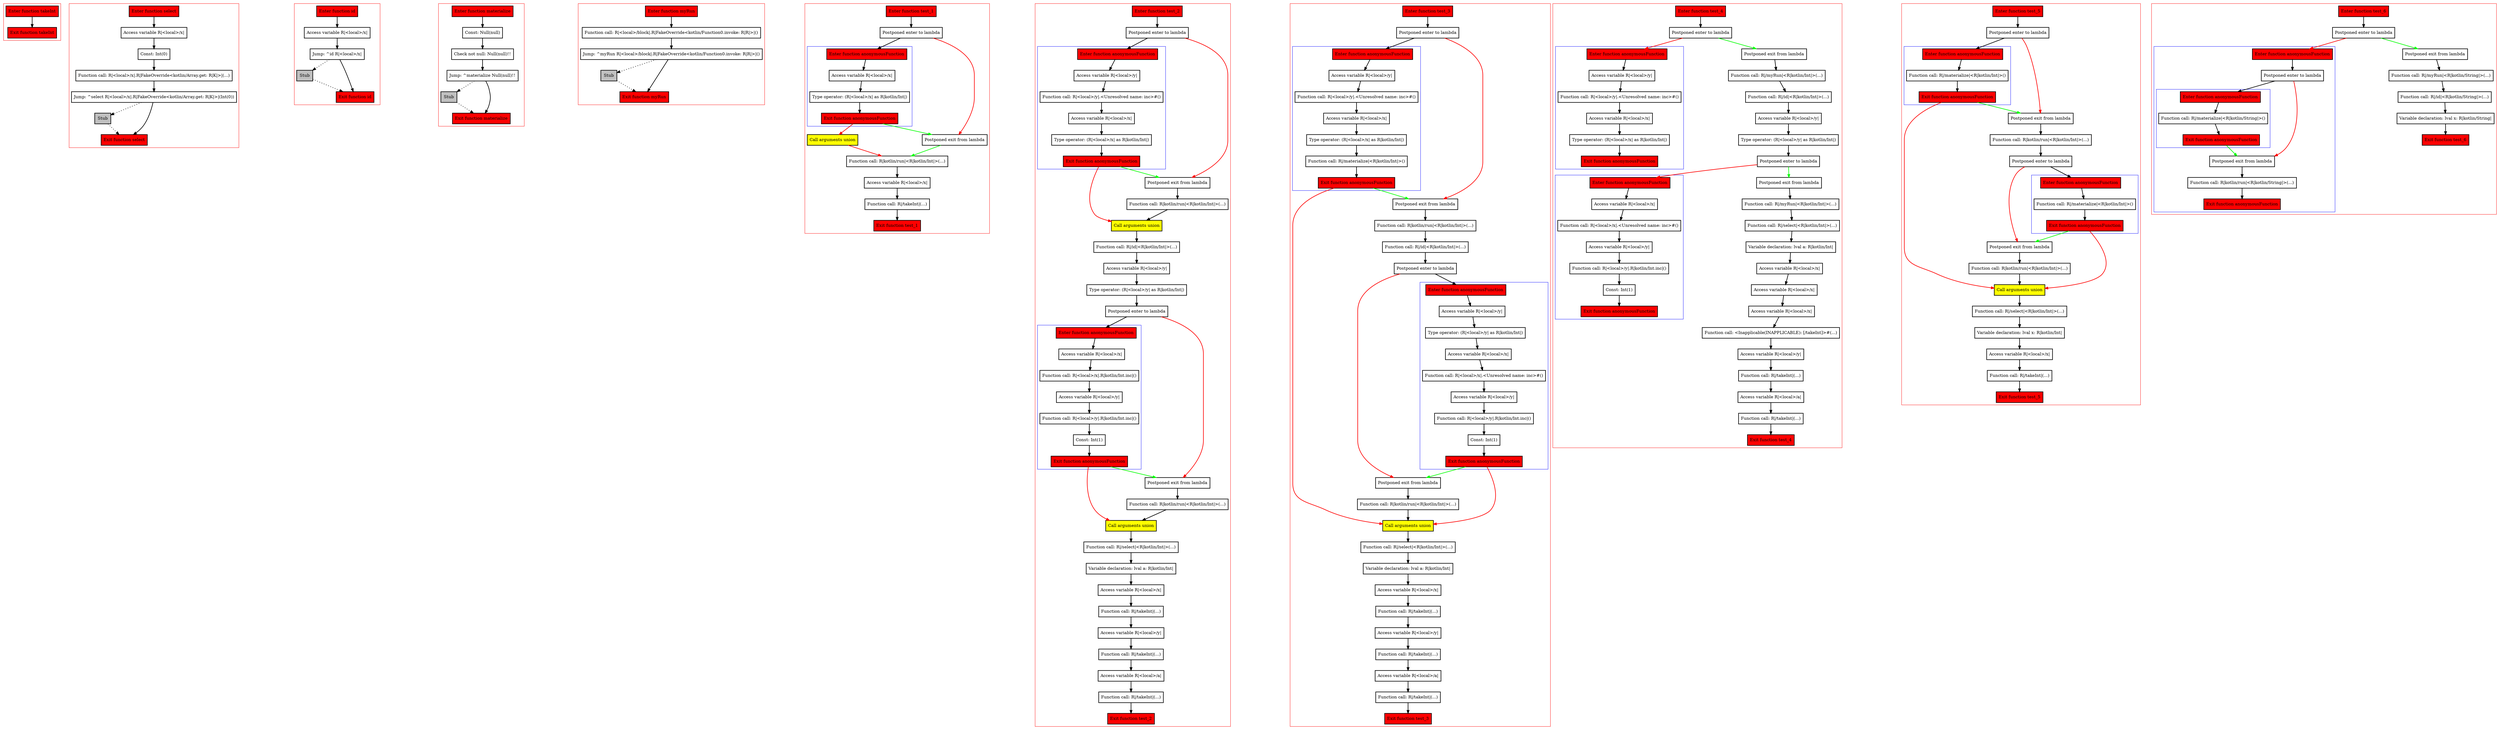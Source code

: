 digraph flowFromInplaceLambda_kt {
    graph [nodesep=3]
    node [shape=box penwidth=2]
    edge [penwidth=2]

    subgraph cluster_0 {
        color=red
        0 [label="Enter function takeInt" style="filled" fillcolor=red];
        1 [label="Exit function takeInt" style="filled" fillcolor=red];
    }
    0 -> {1};

    subgraph cluster_1 {
        color=red
        2 [label="Enter function select" style="filled" fillcolor=red];
        4 [label="Access variable R|<local>/x|"];
        5 [label="Const: Int(0)"];
        6 [label="Function call: R|<local>/x|.R|FakeOverride<kotlin/Array.get: R|K|>|(...)"];
        7 [label="Jump: ^select R|<local>/x|.R|FakeOverride<kotlin/Array.get: R|K|>|(Int(0))"];
        8 [label="Stub" style="filled" fillcolor=gray];
        3 [label="Exit function select" style="filled" fillcolor=red];
    }
    2 -> {4};
    4 -> {5};
    5 -> {6};
    6 -> {7};
    7 -> {3};
    7 -> {8} [style=dotted];
    8 -> {3} [style=dotted];

    subgraph cluster_2 {
        color=red
        9 [label="Enter function id" style="filled" fillcolor=red];
        11 [label="Access variable R|<local>/x|"];
        12 [label="Jump: ^id R|<local>/x|"];
        13 [label="Stub" style="filled" fillcolor=gray];
        10 [label="Exit function id" style="filled" fillcolor=red];
    }
    9 -> {11};
    11 -> {12};
    12 -> {10};
    12 -> {13} [style=dotted];
    13 -> {10} [style=dotted];

    subgraph cluster_3 {
        color=red
        14 [label="Enter function materialize" style="filled" fillcolor=red];
        16 [label="Const: Null(null)"];
        17 [label="Check not null: Null(null)!!"];
        18 [label="Jump: ^materialize Null(null)!!"];
        19 [label="Stub" style="filled" fillcolor=gray];
        15 [label="Exit function materialize" style="filled" fillcolor=red];
    }
    14 -> {16};
    16 -> {17};
    17 -> {18};
    18 -> {15};
    18 -> {19} [style=dotted];
    19 -> {15} [style=dotted];

    subgraph cluster_4 {
        color=red
        20 [label="Enter function myRun" style="filled" fillcolor=red];
        22 [label="Function call: R|<local>/block|.R|FakeOverride<kotlin/Function0.invoke: R|R|>|()"];
        23 [label="Jump: ^myRun R|<local>/block|.R|FakeOverride<kotlin/Function0.invoke: R|R|>|()"];
        24 [label="Stub" style="filled" fillcolor=gray];
        21 [label="Exit function myRun" style="filled" fillcolor=red];
    }
    20 -> {22};
    22 -> {23};
    23 -> {21};
    23 -> {24} [style=dotted];
    24 -> {21} [style=dotted];

    subgraph cluster_5 {
        color=red
        25 [label="Enter function test_1" style="filled" fillcolor=red];
        27 [label="Postponed enter to lambda"];
        subgraph cluster_6 {
            color=blue
            33 [label="Enter function anonymousFunction" style="filled" fillcolor=red];
            35 [label="Access variable R|<local>/x|"];
            36 [label="Type operator: (R|<local>/x| as R|kotlin/Int|)"];
            34 [label="Exit function anonymousFunction" style="filled" fillcolor=red];
        }
        30 [label="Call arguments union" style="filled" fillcolor=yellow];
        28 [label="Postponed exit from lambda"];
        29 [label="Function call: R|kotlin/run|<R|kotlin/Int|>(...)"];
        31 [label="Access variable R|<local>/x|"];
        32 [label="Function call: R|/takeInt|(...)"];
        26 [label="Exit function test_1" style="filled" fillcolor=red];
    }
    25 -> {27};
    27 -> {33};
    27 -> {28} [color=red];
    28 -> {29} [color=green];
    29 -> {31};
    30 -> {29} [color=red];
    31 -> {32};
    32 -> {26};
    33 -> {35};
    34 -> {28} [color=green];
    34 -> {30} [color=red];
    35 -> {36};
    36 -> {34};

    subgraph cluster_7 {
        color=red
        37 [label="Enter function test_2" style="filled" fillcolor=red];
        39 [label="Postponed enter to lambda"];
        subgraph cluster_8 {
            color=blue
            58 [label="Enter function anonymousFunction" style="filled" fillcolor=red];
            60 [label="Access variable R|<local>/y|"];
            61 [label="Function call: R|<local>/y|.<Unresolved name: inc>#()"];
            62 [label="Access variable R|<local>/x|"];
            63 [label="Type operator: (R|<local>/x| as R|kotlin/Int|)"];
            59 [label="Exit function anonymousFunction" style="filled" fillcolor=red];
        }
        40 [label="Postponed exit from lambda"];
        41 [label="Function call: R|kotlin/run|<R|kotlin/Int|>(...)"];
        43 [label="Call arguments union" style="filled" fillcolor=yellow];
        42 [label="Function call: R|/id|<R|kotlin/Int|>(...)"];
        44 [label="Access variable R|<local>/y|"];
        45 [label="Type operator: (R|<local>/y| as R|kotlin/Int|)"];
        46 [label="Postponed enter to lambda"];
        subgraph cluster_9 {
            color=blue
            64 [label="Enter function anonymousFunction" style="filled" fillcolor=red];
            66 [label="Access variable R|<local>/x|"];
            67 [label="Function call: R|<local>/x|.R|kotlin/Int.inc|()"];
            68 [label="Access variable R|<local>/y|"];
            69 [label="Function call: R|<local>/y|.R|kotlin/Int.inc|()"];
            70 [label="Const: Int(1)"];
            65 [label="Exit function anonymousFunction" style="filled" fillcolor=red];
        }
        47 [label="Postponed exit from lambda"];
        48 [label="Function call: R|kotlin/run|<R|kotlin/Int|>(...)"];
        50 [label="Call arguments union" style="filled" fillcolor=yellow];
        49 [label="Function call: R|/select|<R|kotlin/Int|>(...)"];
        51 [label="Variable declaration: lval a: R|kotlin/Int|"];
        52 [label="Access variable R|<local>/x|"];
        53 [label="Function call: R|/takeInt|(...)"];
        54 [label="Access variable R|<local>/y|"];
        55 [label="Function call: R|/takeInt|(...)"];
        56 [label="Access variable R|<local>/a|"];
        57 [label="Function call: R|/takeInt|(...)"];
        38 [label="Exit function test_2" style="filled" fillcolor=red];
    }
    37 -> {39};
    39 -> {58};
    39 -> {40} [color=red];
    40 -> {41};
    41 -> {43};
    42 -> {44};
    43 -> {42};
    44 -> {45};
    45 -> {46};
    46 -> {64};
    46 -> {47} [color=red];
    47 -> {48};
    48 -> {50};
    49 -> {51};
    50 -> {49};
    51 -> {52};
    52 -> {53};
    53 -> {54};
    54 -> {55};
    55 -> {56};
    56 -> {57};
    57 -> {38};
    58 -> {60};
    59 -> {40} [color=green];
    59 -> {43} [color=red];
    60 -> {61};
    61 -> {62};
    62 -> {63};
    63 -> {59};
    64 -> {66};
    65 -> {47} [color=green];
    65 -> {50} [color=red];
    66 -> {67};
    67 -> {68};
    68 -> {69};
    69 -> {70};
    70 -> {65};

    subgraph cluster_10 {
        color=red
        71 [label="Enter function test_3" style="filled" fillcolor=red];
        73 [label="Postponed enter to lambda"];
        subgraph cluster_11 {
            color=blue
            89 [label="Enter function anonymousFunction" style="filled" fillcolor=red];
            91 [label="Access variable R|<local>/y|"];
            92 [label="Function call: R|<local>/y|.<Unresolved name: inc>#()"];
            93 [label="Access variable R|<local>/x|"];
            94 [label="Type operator: (R|<local>/x| as R|kotlin/Int|)"];
            95 [label="Function call: R|/materialize|<R|kotlin/Int|>()"];
            90 [label="Exit function anonymousFunction" style="filled" fillcolor=red];
        }
        74 [label="Postponed exit from lambda"];
        75 [label="Function call: R|kotlin/run|<R|kotlin/Int|>(...)"];
        76 [label="Function call: R|/id|<R|kotlin/Int|>(...)"];
        77 [label="Postponed enter to lambda"];
        subgraph cluster_12 {
            color=blue
            96 [label="Enter function anonymousFunction" style="filled" fillcolor=red];
            98 [label="Access variable R|<local>/y|"];
            99 [label="Type operator: (R|<local>/y| as R|kotlin/Int|)"];
            100 [label="Access variable R|<local>/x|"];
            101 [label="Function call: R|<local>/x|.<Unresolved name: inc>#()"];
            102 [label="Access variable R|<local>/y|"];
            103 [label="Function call: R|<local>/y|.R|kotlin/Int.inc|()"];
            104 [label="Const: Int(1)"];
            97 [label="Exit function anonymousFunction" style="filled" fillcolor=red];
        }
        78 [label="Postponed exit from lambda"];
        79 [label="Function call: R|kotlin/run|<R|kotlin/Int|>(...)"];
        81 [label="Call arguments union" style="filled" fillcolor=yellow];
        80 [label="Function call: R|/select|<R|kotlin/Int|>(...)"];
        82 [label="Variable declaration: lval a: R|kotlin/Int|"];
        83 [label="Access variable R|<local>/x|"];
        84 [label="Function call: R|/takeInt|(...)"];
        85 [label="Access variable R|<local>/y|"];
        86 [label="Function call: R|/takeInt|(...)"];
        87 [label="Access variable R|<local>/a|"];
        88 [label="Function call: R|/takeInt|(...)"];
        72 [label="Exit function test_3" style="filled" fillcolor=red];
    }
    71 -> {73};
    73 -> {89};
    73 -> {74} [color=red];
    74 -> {75};
    75 -> {76};
    76 -> {77};
    77 -> {96};
    77 -> {78} [color=red];
    78 -> {79};
    79 -> {81};
    80 -> {82};
    81 -> {80};
    82 -> {83};
    83 -> {84};
    84 -> {85};
    85 -> {86};
    86 -> {87};
    87 -> {88};
    88 -> {72};
    89 -> {91};
    90 -> {74} [color=green];
    90 -> {81} [color=red];
    91 -> {92};
    92 -> {93};
    93 -> {94};
    94 -> {95};
    95 -> {90};
    96 -> {98};
    97 -> {78} [color=green];
    97 -> {81} [color=red];
    98 -> {99};
    99 -> {100};
    100 -> {101};
    101 -> {102};
    102 -> {103};
    103 -> {104};
    104 -> {97};

    subgraph cluster_13 {
        color=red
        105 [label="Enter function test_4" style="filled" fillcolor=red];
        107 [label="Postponed enter to lambda"];
        subgraph cluster_14 {
            color=blue
            126 [label="Enter function anonymousFunction" style="filled" fillcolor=red];
            128 [label="Access variable R|<local>/y|"];
            129 [label="Function call: R|<local>/y|.<Unresolved name: inc>#()"];
            130 [label="Access variable R|<local>/x|"];
            131 [label="Type operator: (R|<local>/x| as R|kotlin/Int|)"];
            127 [label="Exit function anonymousFunction" style="filled" fillcolor=red];
        }
        108 [label="Postponed exit from lambda"];
        109 [label="Function call: R|/myRun|<R|kotlin/Int|>(...)"];
        110 [label="Function call: R|/id|<R|kotlin/Int|>(...)"];
        111 [label="Access variable R|<local>/y|"];
        112 [label="Type operator: (R|<local>/y| as R|kotlin/Int|)"];
        113 [label="Postponed enter to lambda"];
        subgraph cluster_15 {
            color=blue
            132 [label="Enter function anonymousFunction" style="filled" fillcolor=red];
            134 [label="Access variable R|<local>/x|"];
            135 [label="Function call: R|<local>/x|.<Unresolved name: inc>#()"];
            136 [label="Access variable R|<local>/y|"];
            137 [label="Function call: R|<local>/y|.R|kotlin/Int.inc|()"];
            138 [label="Const: Int(1)"];
            133 [label="Exit function anonymousFunction" style="filled" fillcolor=red];
        }
        114 [label="Postponed exit from lambda"];
        115 [label="Function call: R|/myRun|<R|kotlin/Int|>(...)"];
        116 [label="Function call: R|/select|<R|kotlin/Int|>(...)"];
        117 [label="Variable declaration: lval a: R|kotlin/Int|"];
        118 [label="Access variable R|<local>/x|"];
        119 [label="Access variable R|<local>/x|"];
        120 [label="Access variable R|<local>/x|"];
        121 [label="Function call: <Inapplicable(INAPPLICABLE): [/takeInt]>#(...)"];
        122 [label="Access variable R|<local>/y|"];
        123 [label="Function call: R|/takeInt|(...)"];
        124 [label="Access variable R|<local>/a|"];
        125 [label="Function call: R|/takeInt|(...)"];
        106 [label="Exit function test_4" style="filled" fillcolor=red];
    }
    105 -> {107};
    107 -> {108} [color=green];
    107 -> {126} [color=red];
    108 -> {109};
    109 -> {110};
    110 -> {111};
    111 -> {112};
    112 -> {113};
    113 -> {114} [color=green];
    113 -> {132} [color=red];
    114 -> {115};
    115 -> {116};
    116 -> {117};
    117 -> {118};
    118 -> {119};
    119 -> {120};
    120 -> {121};
    121 -> {122};
    122 -> {123};
    123 -> {124};
    124 -> {125};
    125 -> {106};
    126 -> {128};
    128 -> {129};
    129 -> {130};
    130 -> {131};
    131 -> {127};
    132 -> {134};
    134 -> {135};
    135 -> {136};
    136 -> {137};
    137 -> {138};
    138 -> {133};

    subgraph cluster_16 {
        color=red
        139 [label="Enter function test_5" style="filled" fillcolor=red];
        141 [label="Postponed enter to lambda"];
        subgraph cluster_17 {
            color=blue
            152 [label="Enter function anonymousFunction" style="filled" fillcolor=red];
            154 [label="Function call: R|/materialize|<R|kotlin/Int|>()"];
            153 [label="Exit function anonymousFunction" style="filled" fillcolor=red];
        }
        142 [label="Postponed exit from lambda"];
        143 [label="Function call: R|kotlin/run|<R|kotlin/Int|>(...)"];
        144 [label="Postponed enter to lambda"];
        subgraph cluster_18 {
            color=blue
            155 [label="Enter function anonymousFunction" style="filled" fillcolor=red];
            157 [label="Function call: R|/materialize|<R|kotlin/Int|>()"];
            156 [label="Exit function anonymousFunction" style="filled" fillcolor=red];
        }
        145 [label="Postponed exit from lambda"];
        146 [label="Function call: R|kotlin/run|<R|kotlin/Int|>(...)"];
        148 [label="Call arguments union" style="filled" fillcolor=yellow];
        147 [label="Function call: R|/select|<R|kotlin/Int|>(...)"];
        149 [label="Variable declaration: lval x: R|kotlin/Int|"];
        150 [label="Access variable R|<local>/x|"];
        151 [label="Function call: R|/takeInt|(...)"];
        140 [label="Exit function test_5" style="filled" fillcolor=red];
    }
    139 -> {141};
    141 -> {152};
    141 -> {142} [color=red];
    142 -> {143};
    143 -> {144};
    144 -> {155};
    144 -> {145} [color=red];
    145 -> {146};
    146 -> {148};
    147 -> {149};
    148 -> {147};
    149 -> {150};
    150 -> {151};
    151 -> {140};
    152 -> {154};
    153 -> {142} [color=green];
    153 -> {148} [color=red];
    154 -> {153};
    155 -> {157};
    156 -> {145} [color=green];
    156 -> {148} [color=red];
    157 -> {156};

    subgraph cluster_19 {
        color=red
        158 [label="Enter function test_6" style="filled" fillcolor=red];
        160 [label="Postponed enter to lambda"];
        subgraph cluster_20 {
            color=blue
            165 [label="Enter function anonymousFunction" style="filled" fillcolor=red];
            167 [label="Postponed enter to lambda"];
            subgraph cluster_21 {
                color=blue
                170 [label="Enter function anonymousFunction" style="filled" fillcolor=red];
                172 [label="Function call: R|/materialize|<R|kotlin/String|>()"];
                171 [label="Exit function anonymousFunction" style="filled" fillcolor=red];
            }
            168 [label="Postponed exit from lambda"];
            169 [label="Function call: R|kotlin/run|<R|kotlin/String|>(...)"];
            166 [label="Exit function anonymousFunction" style="filled" fillcolor=red];
        }
        161 [label="Postponed exit from lambda"];
        162 [label="Function call: R|/myRun|<R|kotlin/String|>(...)"];
        163 [label="Function call: R|/id|<R|kotlin/String|>(...)"];
        164 [label="Variable declaration: lval x: R|kotlin/String|"];
        159 [label="Exit function test_6" style="filled" fillcolor=red];
    }
    158 -> {160};
    160 -> {161} [color=green];
    160 -> {165} [color=red];
    161 -> {162};
    162 -> {163};
    163 -> {164};
    164 -> {159};
    165 -> {167};
    167 -> {170};
    167 -> {168} [color=red];
    168 -> {169};
    169 -> {166};
    170 -> {172};
    171 -> {168} [color=green];
    172 -> {171};

}
